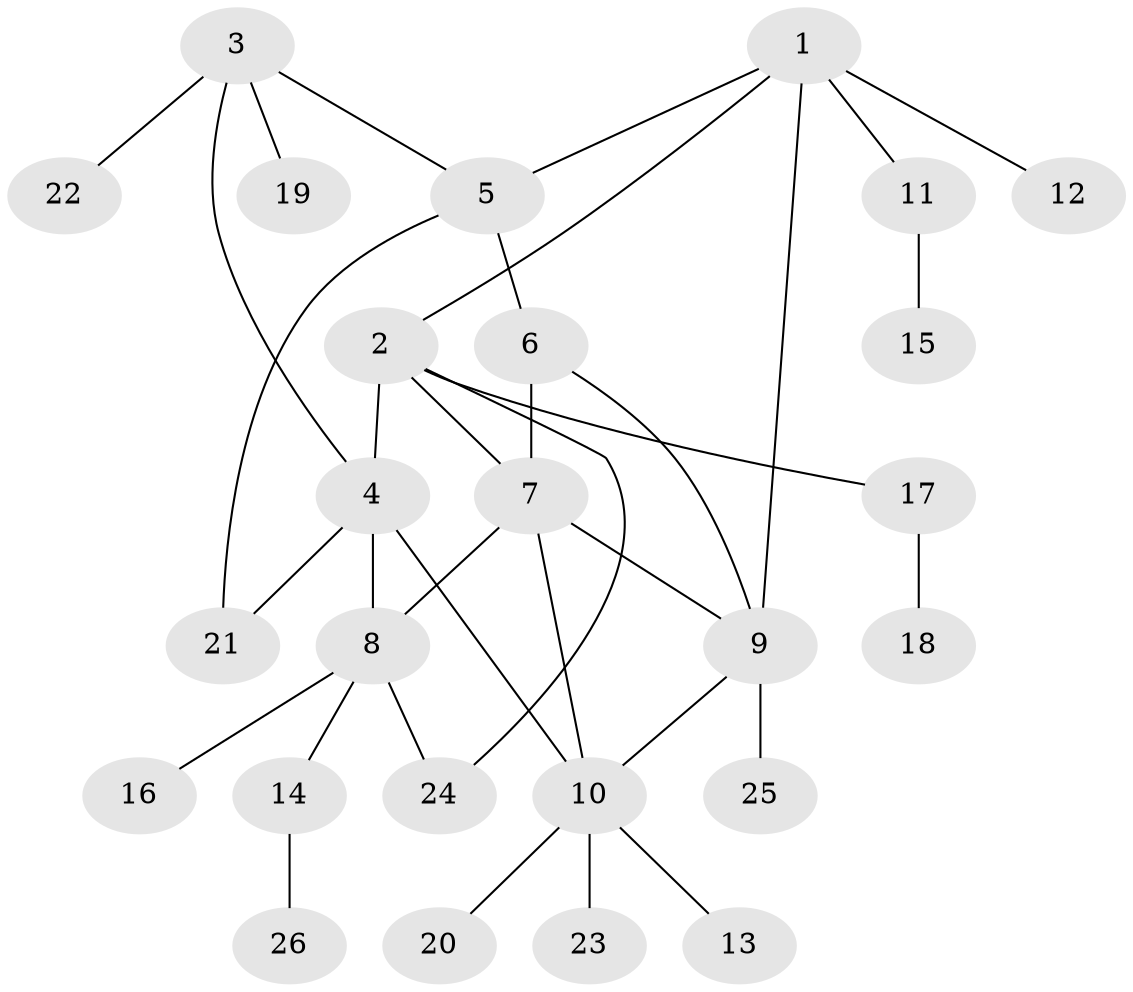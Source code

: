 // original degree distribution, {6: 0.057692307692307696, 5: 0.038461538461538464, 8: 0.038461538461538464, 9: 0.019230769230769232, 4: 0.019230769230769232, 7: 0.019230769230769232, 2: 0.15384615384615385, 3: 0.057692307692307696, 1: 0.5961538461538461}
// Generated by graph-tools (version 1.1) at 2025/37/03/09/25 02:37:15]
// undirected, 26 vertices, 34 edges
graph export_dot {
graph [start="1"]
  node [color=gray90,style=filled];
  1;
  2;
  3;
  4;
  5;
  6;
  7;
  8;
  9;
  10;
  11;
  12;
  13;
  14;
  15;
  16;
  17;
  18;
  19;
  20;
  21;
  22;
  23;
  24;
  25;
  26;
  1 -- 2 [weight=1.0];
  1 -- 5 [weight=1.0];
  1 -- 9 [weight=1.0];
  1 -- 11 [weight=1.0];
  1 -- 12 [weight=1.0];
  2 -- 4 [weight=1.0];
  2 -- 7 [weight=1.0];
  2 -- 17 [weight=1.0];
  2 -- 24 [weight=1.0];
  3 -- 4 [weight=1.0];
  3 -- 5 [weight=1.0];
  3 -- 19 [weight=1.0];
  3 -- 22 [weight=1.0];
  4 -- 8 [weight=1.0];
  4 -- 10 [weight=1.0];
  4 -- 21 [weight=3.0];
  5 -- 6 [weight=1.0];
  5 -- 21 [weight=1.0];
  6 -- 7 [weight=6.0];
  6 -- 9 [weight=1.0];
  7 -- 8 [weight=1.0];
  7 -- 9 [weight=1.0];
  7 -- 10 [weight=1.0];
  8 -- 14 [weight=1.0];
  8 -- 16 [weight=1.0];
  8 -- 24 [weight=2.0];
  9 -- 10 [weight=1.0];
  9 -- 25 [weight=1.0];
  10 -- 13 [weight=2.0];
  10 -- 20 [weight=1.0];
  10 -- 23 [weight=1.0];
  11 -- 15 [weight=1.0];
  14 -- 26 [weight=1.0];
  17 -- 18 [weight=1.0];
}
